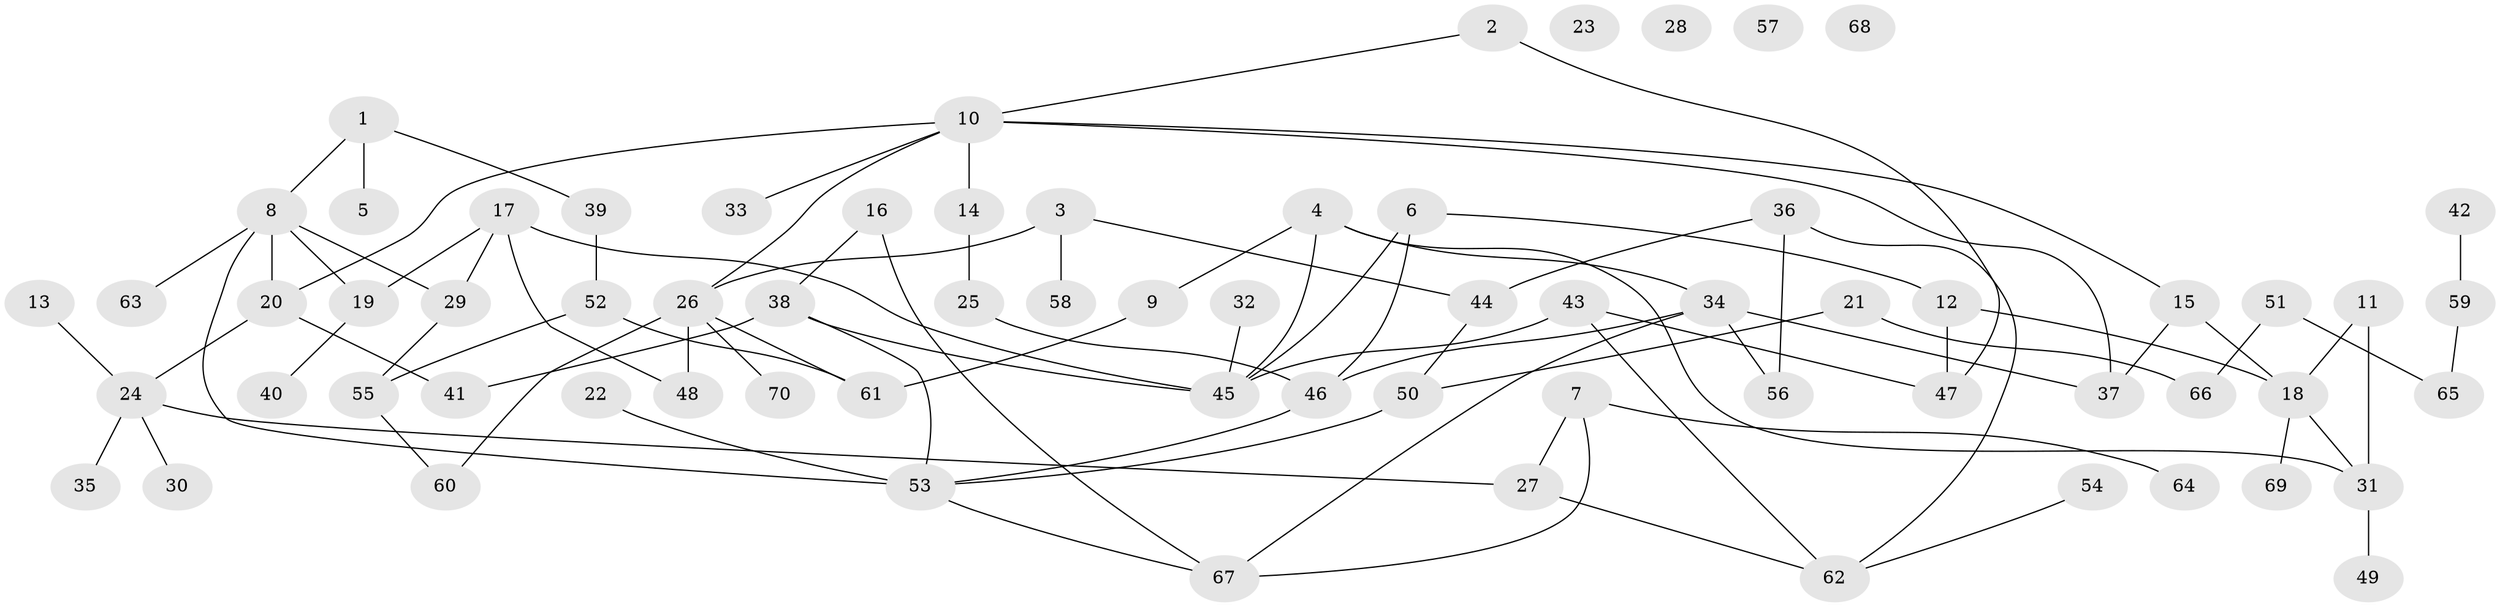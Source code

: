 // coarse degree distribution, {7: 0.021739130434782608, 2: 0.1956521739130435, 4: 0.17391304347826086, 1: 0.2391304347826087, 3: 0.13043478260869565, 5: 0.08695652173913043, 0: 0.08695652173913043, 6: 0.021739130434782608, 8: 0.043478260869565216}
// Generated by graph-tools (version 1.1) at 2025/41/03/06/25 10:41:23]
// undirected, 70 vertices, 90 edges
graph export_dot {
graph [start="1"]
  node [color=gray90,style=filled];
  1;
  2;
  3;
  4;
  5;
  6;
  7;
  8;
  9;
  10;
  11;
  12;
  13;
  14;
  15;
  16;
  17;
  18;
  19;
  20;
  21;
  22;
  23;
  24;
  25;
  26;
  27;
  28;
  29;
  30;
  31;
  32;
  33;
  34;
  35;
  36;
  37;
  38;
  39;
  40;
  41;
  42;
  43;
  44;
  45;
  46;
  47;
  48;
  49;
  50;
  51;
  52;
  53;
  54;
  55;
  56;
  57;
  58;
  59;
  60;
  61;
  62;
  63;
  64;
  65;
  66;
  67;
  68;
  69;
  70;
  1 -- 5;
  1 -- 8;
  1 -- 39;
  2 -- 10;
  2 -- 47;
  3 -- 26;
  3 -- 44;
  3 -- 58;
  4 -- 9;
  4 -- 31;
  4 -- 34;
  4 -- 45;
  6 -- 12;
  6 -- 45;
  6 -- 46;
  7 -- 27;
  7 -- 64;
  7 -- 67;
  8 -- 19;
  8 -- 20;
  8 -- 29;
  8 -- 53;
  8 -- 63;
  9 -- 61;
  10 -- 14;
  10 -- 15;
  10 -- 20;
  10 -- 26;
  10 -- 33;
  10 -- 37;
  11 -- 18;
  11 -- 31;
  12 -- 18;
  12 -- 47;
  13 -- 24;
  14 -- 25;
  15 -- 18;
  15 -- 37;
  16 -- 38;
  16 -- 67;
  17 -- 19;
  17 -- 29;
  17 -- 45;
  17 -- 48;
  18 -- 31;
  18 -- 69;
  19 -- 40;
  20 -- 24;
  20 -- 41;
  21 -- 50;
  21 -- 66;
  22 -- 53;
  24 -- 27;
  24 -- 30;
  24 -- 35;
  25 -- 46;
  26 -- 48;
  26 -- 60;
  26 -- 61;
  26 -- 70;
  27 -- 62;
  29 -- 55;
  31 -- 49;
  32 -- 45;
  34 -- 37;
  34 -- 46;
  34 -- 56;
  34 -- 67;
  36 -- 44;
  36 -- 56;
  36 -- 62;
  38 -- 41;
  38 -- 45;
  38 -- 53;
  39 -- 52;
  42 -- 59;
  43 -- 45;
  43 -- 47;
  43 -- 62;
  44 -- 50;
  46 -- 53;
  50 -- 53;
  51 -- 65;
  51 -- 66;
  52 -- 55;
  52 -- 61;
  53 -- 67;
  54 -- 62;
  55 -- 60;
  59 -- 65;
}
